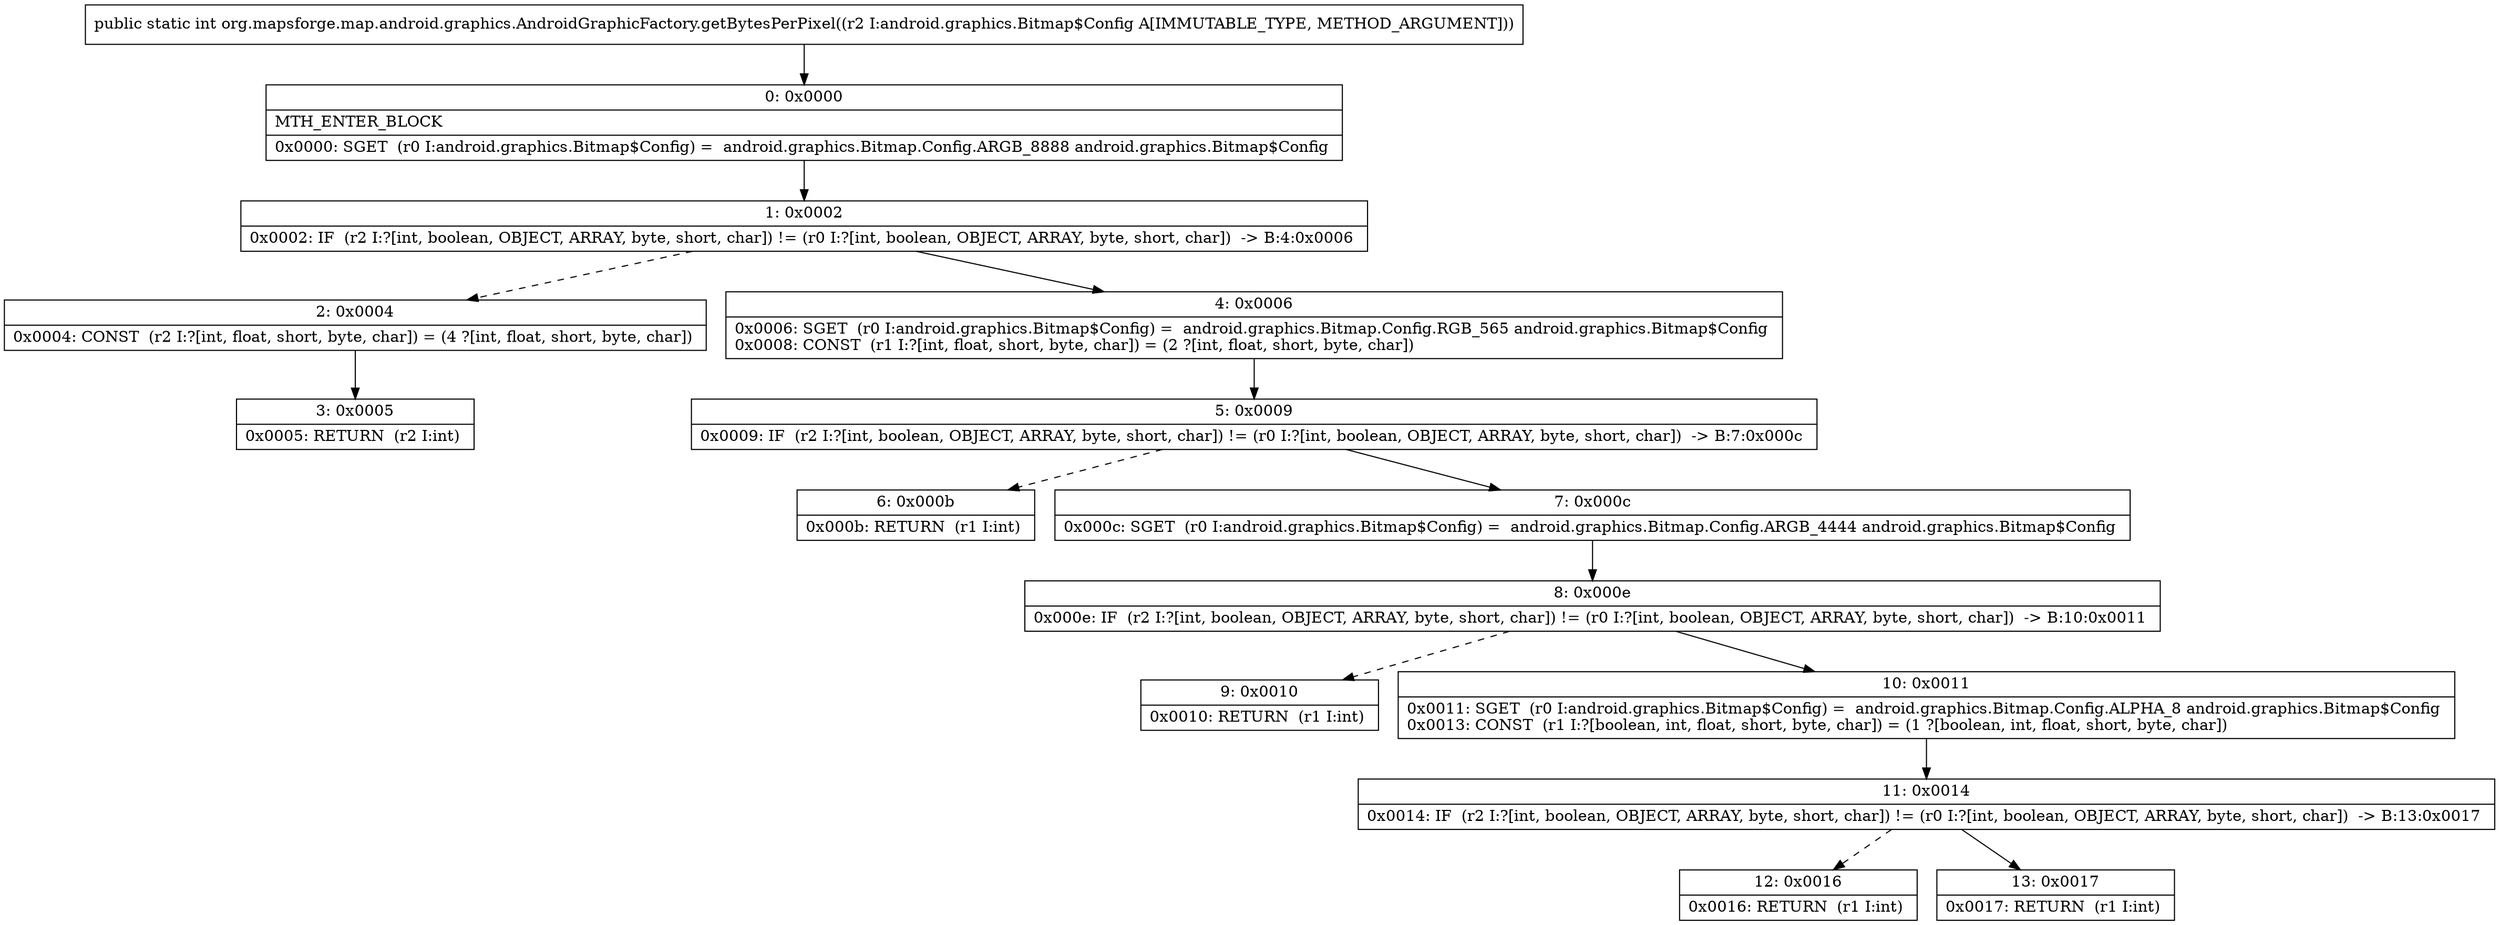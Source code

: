 digraph "CFG fororg.mapsforge.map.android.graphics.AndroidGraphicFactory.getBytesPerPixel(Landroid\/graphics\/Bitmap$Config;)I" {
Node_0 [shape=record,label="{0\:\ 0x0000|MTH_ENTER_BLOCK\l|0x0000: SGET  (r0 I:android.graphics.Bitmap$Config) =  android.graphics.Bitmap.Config.ARGB_8888 android.graphics.Bitmap$Config \l}"];
Node_1 [shape=record,label="{1\:\ 0x0002|0x0002: IF  (r2 I:?[int, boolean, OBJECT, ARRAY, byte, short, char]) != (r0 I:?[int, boolean, OBJECT, ARRAY, byte, short, char])  \-\> B:4:0x0006 \l}"];
Node_2 [shape=record,label="{2\:\ 0x0004|0x0004: CONST  (r2 I:?[int, float, short, byte, char]) = (4 ?[int, float, short, byte, char]) \l}"];
Node_3 [shape=record,label="{3\:\ 0x0005|0x0005: RETURN  (r2 I:int) \l}"];
Node_4 [shape=record,label="{4\:\ 0x0006|0x0006: SGET  (r0 I:android.graphics.Bitmap$Config) =  android.graphics.Bitmap.Config.RGB_565 android.graphics.Bitmap$Config \l0x0008: CONST  (r1 I:?[int, float, short, byte, char]) = (2 ?[int, float, short, byte, char]) \l}"];
Node_5 [shape=record,label="{5\:\ 0x0009|0x0009: IF  (r2 I:?[int, boolean, OBJECT, ARRAY, byte, short, char]) != (r0 I:?[int, boolean, OBJECT, ARRAY, byte, short, char])  \-\> B:7:0x000c \l}"];
Node_6 [shape=record,label="{6\:\ 0x000b|0x000b: RETURN  (r1 I:int) \l}"];
Node_7 [shape=record,label="{7\:\ 0x000c|0x000c: SGET  (r0 I:android.graphics.Bitmap$Config) =  android.graphics.Bitmap.Config.ARGB_4444 android.graphics.Bitmap$Config \l}"];
Node_8 [shape=record,label="{8\:\ 0x000e|0x000e: IF  (r2 I:?[int, boolean, OBJECT, ARRAY, byte, short, char]) != (r0 I:?[int, boolean, OBJECT, ARRAY, byte, short, char])  \-\> B:10:0x0011 \l}"];
Node_9 [shape=record,label="{9\:\ 0x0010|0x0010: RETURN  (r1 I:int) \l}"];
Node_10 [shape=record,label="{10\:\ 0x0011|0x0011: SGET  (r0 I:android.graphics.Bitmap$Config) =  android.graphics.Bitmap.Config.ALPHA_8 android.graphics.Bitmap$Config \l0x0013: CONST  (r1 I:?[boolean, int, float, short, byte, char]) = (1 ?[boolean, int, float, short, byte, char]) \l}"];
Node_11 [shape=record,label="{11\:\ 0x0014|0x0014: IF  (r2 I:?[int, boolean, OBJECT, ARRAY, byte, short, char]) != (r0 I:?[int, boolean, OBJECT, ARRAY, byte, short, char])  \-\> B:13:0x0017 \l}"];
Node_12 [shape=record,label="{12\:\ 0x0016|0x0016: RETURN  (r1 I:int) \l}"];
Node_13 [shape=record,label="{13\:\ 0x0017|0x0017: RETURN  (r1 I:int) \l}"];
MethodNode[shape=record,label="{public static int org.mapsforge.map.android.graphics.AndroidGraphicFactory.getBytesPerPixel((r2 I:android.graphics.Bitmap$Config A[IMMUTABLE_TYPE, METHOD_ARGUMENT])) }"];
MethodNode -> Node_0;
Node_0 -> Node_1;
Node_1 -> Node_2[style=dashed];
Node_1 -> Node_4;
Node_2 -> Node_3;
Node_4 -> Node_5;
Node_5 -> Node_6[style=dashed];
Node_5 -> Node_7;
Node_7 -> Node_8;
Node_8 -> Node_9[style=dashed];
Node_8 -> Node_10;
Node_10 -> Node_11;
Node_11 -> Node_12[style=dashed];
Node_11 -> Node_13;
}

